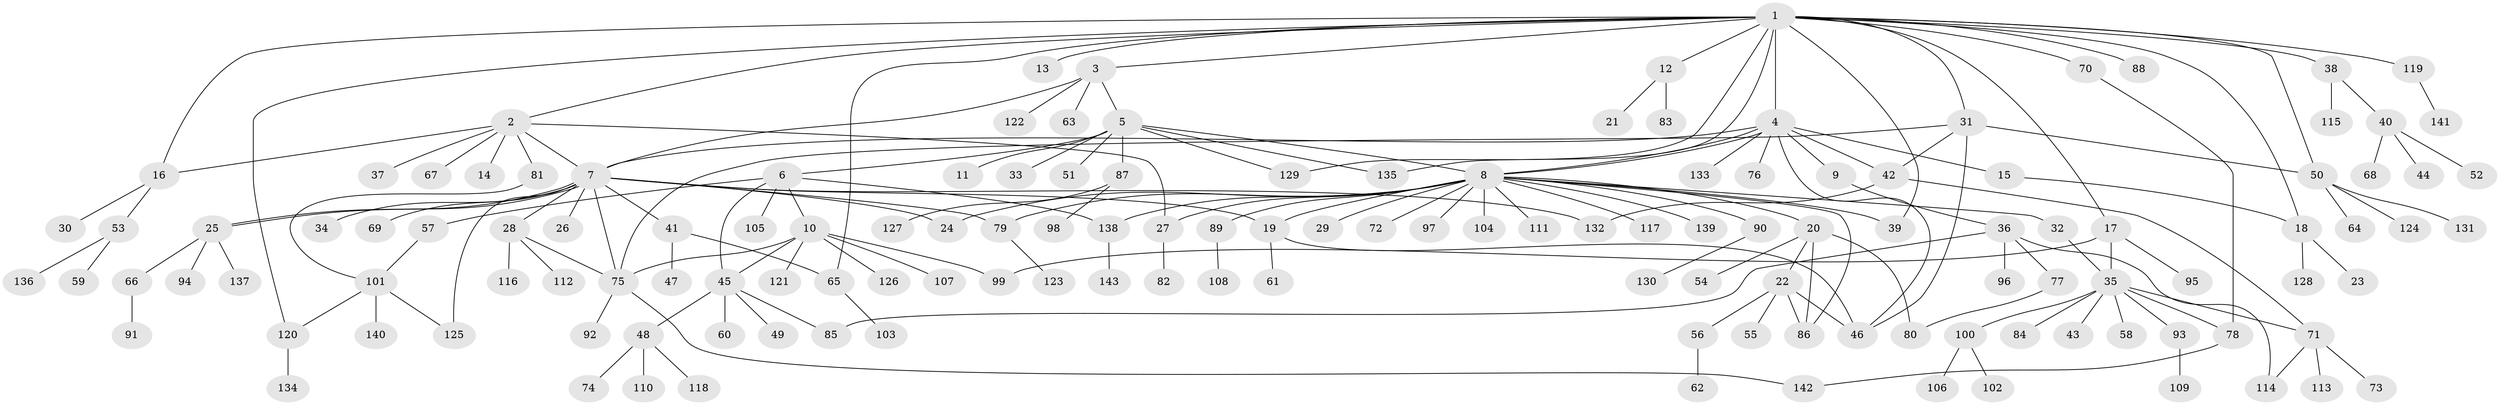 // coarse degree distribution, {1: 0.27586206896551724, 7: 0.034482758620689655, 8: 0.017241379310344827, 2: 0.3620689655172414, 3: 0.10344827586206896, 5: 0.05172413793103448, 12: 0.017241379310344827, 4: 0.08620689655172414, 6: 0.017241379310344827, 17: 0.017241379310344827, 16: 0.017241379310344827}
// Generated by graph-tools (version 1.1) at 2025/36/03/04/25 23:36:39]
// undirected, 143 vertices, 181 edges
graph export_dot {
  node [color=gray90,style=filled];
  1;
  2;
  3;
  4;
  5;
  6;
  7;
  8;
  9;
  10;
  11;
  12;
  13;
  14;
  15;
  16;
  17;
  18;
  19;
  20;
  21;
  22;
  23;
  24;
  25;
  26;
  27;
  28;
  29;
  30;
  31;
  32;
  33;
  34;
  35;
  36;
  37;
  38;
  39;
  40;
  41;
  42;
  43;
  44;
  45;
  46;
  47;
  48;
  49;
  50;
  51;
  52;
  53;
  54;
  55;
  56;
  57;
  58;
  59;
  60;
  61;
  62;
  63;
  64;
  65;
  66;
  67;
  68;
  69;
  70;
  71;
  72;
  73;
  74;
  75;
  76;
  77;
  78;
  79;
  80;
  81;
  82;
  83;
  84;
  85;
  86;
  87;
  88;
  89;
  90;
  91;
  92;
  93;
  94;
  95;
  96;
  97;
  98;
  99;
  100;
  101;
  102;
  103;
  104;
  105;
  106;
  107;
  108;
  109;
  110;
  111;
  112;
  113;
  114;
  115;
  116;
  117;
  118;
  119;
  120;
  121;
  122;
  123;
  124;
  125;
  126;
  127;
  128;
  129;
  130;
  131;
  132;
  133;
  134;
  135;
  136;
  137;
  138;
  139;
  140;
  141;
  142;
  143;
  1 -- 2;
  1 -- 3;
  1 -- 4;
  1 -- 12;
  1 -- 13;
  1 -- 16;
  1 -- 17;
  1 -- 18;
  1 -- 31;
  1 -- 38;
  1 -- 39;
  1 -- 50;
  1 -- 65;
  1 -- 70;
  1 -- 88;
  1 -- 119;
  1 -- 120;
  1 -- 129;
  1 -- 135;
  2 -- 7;
  2 -- 14;
  2 -- 16;
  2 -- 27;
  2 -- 37;
  2 -- 67;
  2 -- 81;
  3 -- 5;
  3 -- 7;
  3 -- 63;
  3 -- 122;
  4 -- 7;
  4 -- 8;
  4 -- 8;
  4 -- 9;
  4 -- 15;
  4 -- 42;
  4 -- 46;
  4 -- 76;
  4 -- 133;
  5 -- 6;
  5 -- 8;
  5 -- 11;
  5 -- 33;
  5 -- 51;
  5 -- 87;
  5 -- 129;
  5 -- 135;
  6 -- 10;
  6 -- 45;
  6 -- 57;
  6 -- 105;
  6 -- 138;
  7 -- 19;
  7 -- 24;
  7 -- 25;
  7 -- 25;
  7 -- 26;
  7 -- 28;
  7 -- 34;
  7 -- 41;
  7 -- 69;
  7 -- 75;
  7 -- 79;
  7 -- 125;
  7 -- 132;
  8 -- 19;
  8 -- 20;
  8 -- 24;
  8 -- 27;
  8 -- 29;
  8 -- 32;
  8 -- 39;
  8 -- 72;
  8 -- 79;
  8 -- 86;
  8 -- 89;
  8 -- 90;
  8 -- 97;
  8 -- 104;
  8 -- 111;
  8 -- 117;
  8 -- 138;
  8 -- 139;
  9 -- 36;
  10 -- 45;
  10 -- 75;
  10 -- 99;
  10 -- 107;
  10 -- 121;
  10 -- 126;
  12 -- 21;
  12 -- 83;
  15 -- 18;
  16 -- 30;
  16 -- 53;
  17 -- 35;
  17 -- 95;
  17 -- 99;
  18 -- 23;
  18 -- 128;
  19 -- 46;
  19 -- 61;
  20 -- 22;
  20 -- 54;
  20 -- 80;
  20 -- 86;
  22 -- 46;
  22 -- 55;
  22 -- 56;
  22 -- 86;
  25 -- 66;
  25 -- 94;
  25 -- 137;
  27 -- 82;
  28 -- 75;
  28 -- 112;
  28 -- 116;
  31 -- 42;
  31 -- 46;
  31 -- 50;
  31 -- 75;
  32 -- 35;
  35 -- 43;
  35 -- 58;
  35 -- 71;
  35 -- 78;
  35 -- 84;
  35 -- 93;
  35 -- 100;
  36 -- 77;
  36 -- 85;
  36 -- 96;
  36 -- 114;
  38 -- 40;
  38 -- 115;
  40 -- 44;
  40 -- 52;
  40 -- 68;
  41 -- 47;
  41 -- 65;
  42 -- 71;
  42 -- 132;
  45 -- 48;
  45 -- 49;
  45 -- 60;
  45 -- 85;
  48 -- 74;
  48 -- 110;
  48 -- 118;
  50 -- 64;
  50 -- 124;
  50 -- 131;
  53 -- 59;
  53 -- 136;
  56 -- 62;
  57 -- 101;
  65 -- 103;
  66 -- 91;
  70 -- 78;
  71 -- 73;
  71 -- 113;
  71 -- 114;
  75 -- 92;
  75 -- 142;
  77 -- 80;
  78 -- 142;
  79 -- 123;
  81 -- 101;
  87 -- 98;
  87 -- 127;
  89 -- 108;
  90 -- 130;
  93 -- 109;
  100 -- 102;
  100 -- 106;
  101 -- 120;
  101 -- 125;
  101 -- 140;
  119 -- 141;
  120 -- 134;
  138 -- 143;
}
